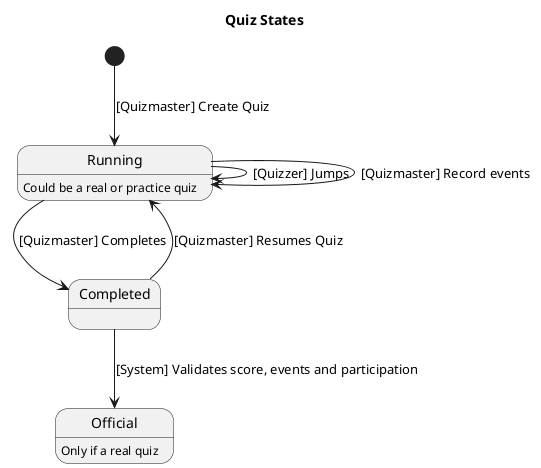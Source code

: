 ﻿@startuml
title Quiz States
[*] --> Running: [Quizmaster] Create Quiz 
Running --> Running: [Quizzer] Jumps
Running: Could be a real or practice quiz
Running --> Running: [Quizmaster] Record events
Running --> Completed: [Quizmaster] Completes
Completed --> Running: [Quizmaster] Resumes Quiz 
Completed --> Official: [System] Validates score, events and participation
Official: Only if a real quiz
@enduml